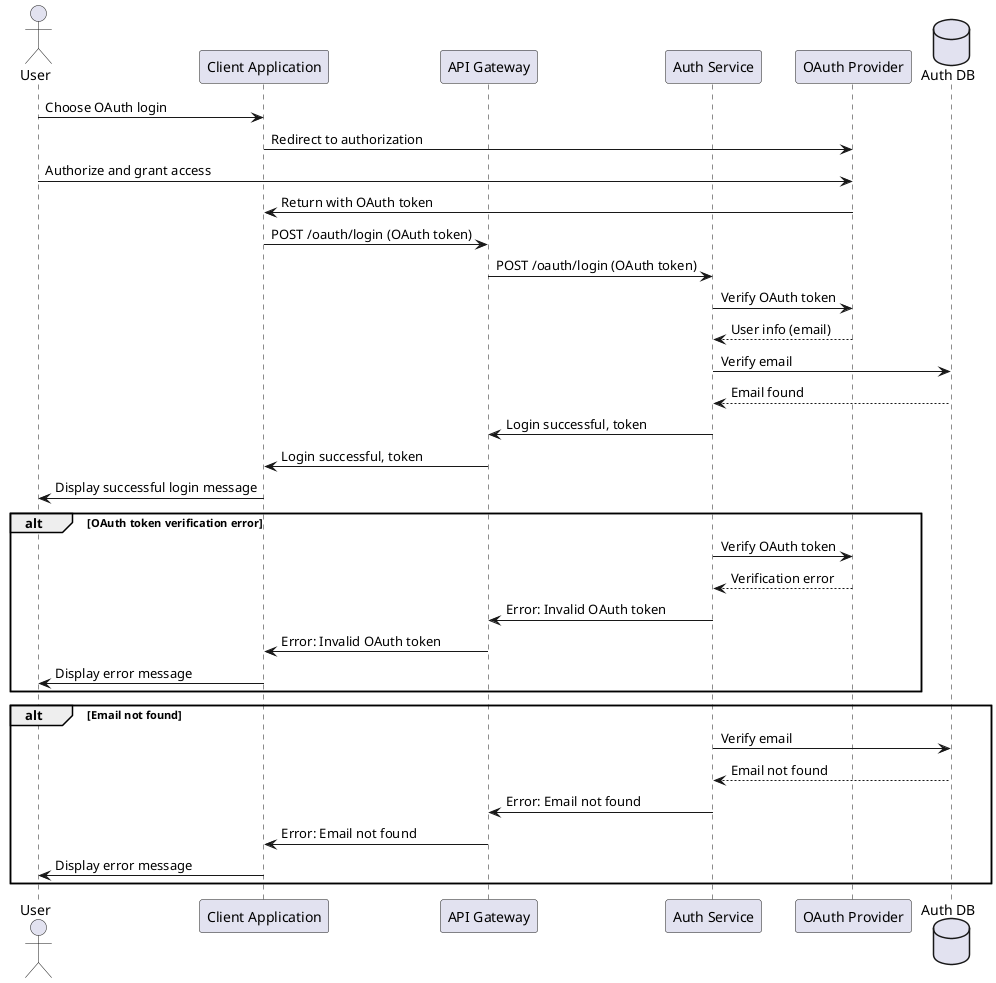 @startuml
actor User
participant "Client Application" as ClientApp
participant "API Gateway" as APIGW
participant "Auth Service" as AuthSvc
participant "OAuth Provider" as OAuthProv
database "Auth DB" as AuthDB

User -> ClientApp: Choose OAuth login
ClientApp -> OAuthProv: Redirect to authorization
User -> OAuthProv: Authorize and grant access
OAuthProv -> ClientApp: Return with OAuth token
ClientApp -> APIGW: POST /oauth/login (OAuth token)
APIGW -> AuthSvc: POST /oauth/login (OAuth token)
AuthSvc -> OAuthProv: Verify OAuth token
OAuthProv --> AuthSvc: User info (email)
AuthSvc -> AuthDB: Verify email
AuthDB --> AuthSvc: Email found
AuthSvc -> APIGW: Login successful, token
APIGW -> ClientApp: Login successful, token
ClientApp -> User: Display successful login message

alt OAuth token verification error
    AuthSvc -> OAuthProv: Verify OAuth token
    OAuthProv --> AuthSvc: Verification error
    AuthSvc -> APIGW: Error: Invalid OAuth token
    APIGW -> ClientApp: Error: Invalid OAuth token
    ClientApp -> User: Display error message
end

alt Email not found
    AuthSvc -> AuthDB: Verify email
    AuthDB --> AuthSvc: Email not found
    AuthSvc -> APIGW: Error: Email not found
    APIGW -> ClientApp: Error: Email not found
    ClientApp -> User: Display error message
end
@enduml

